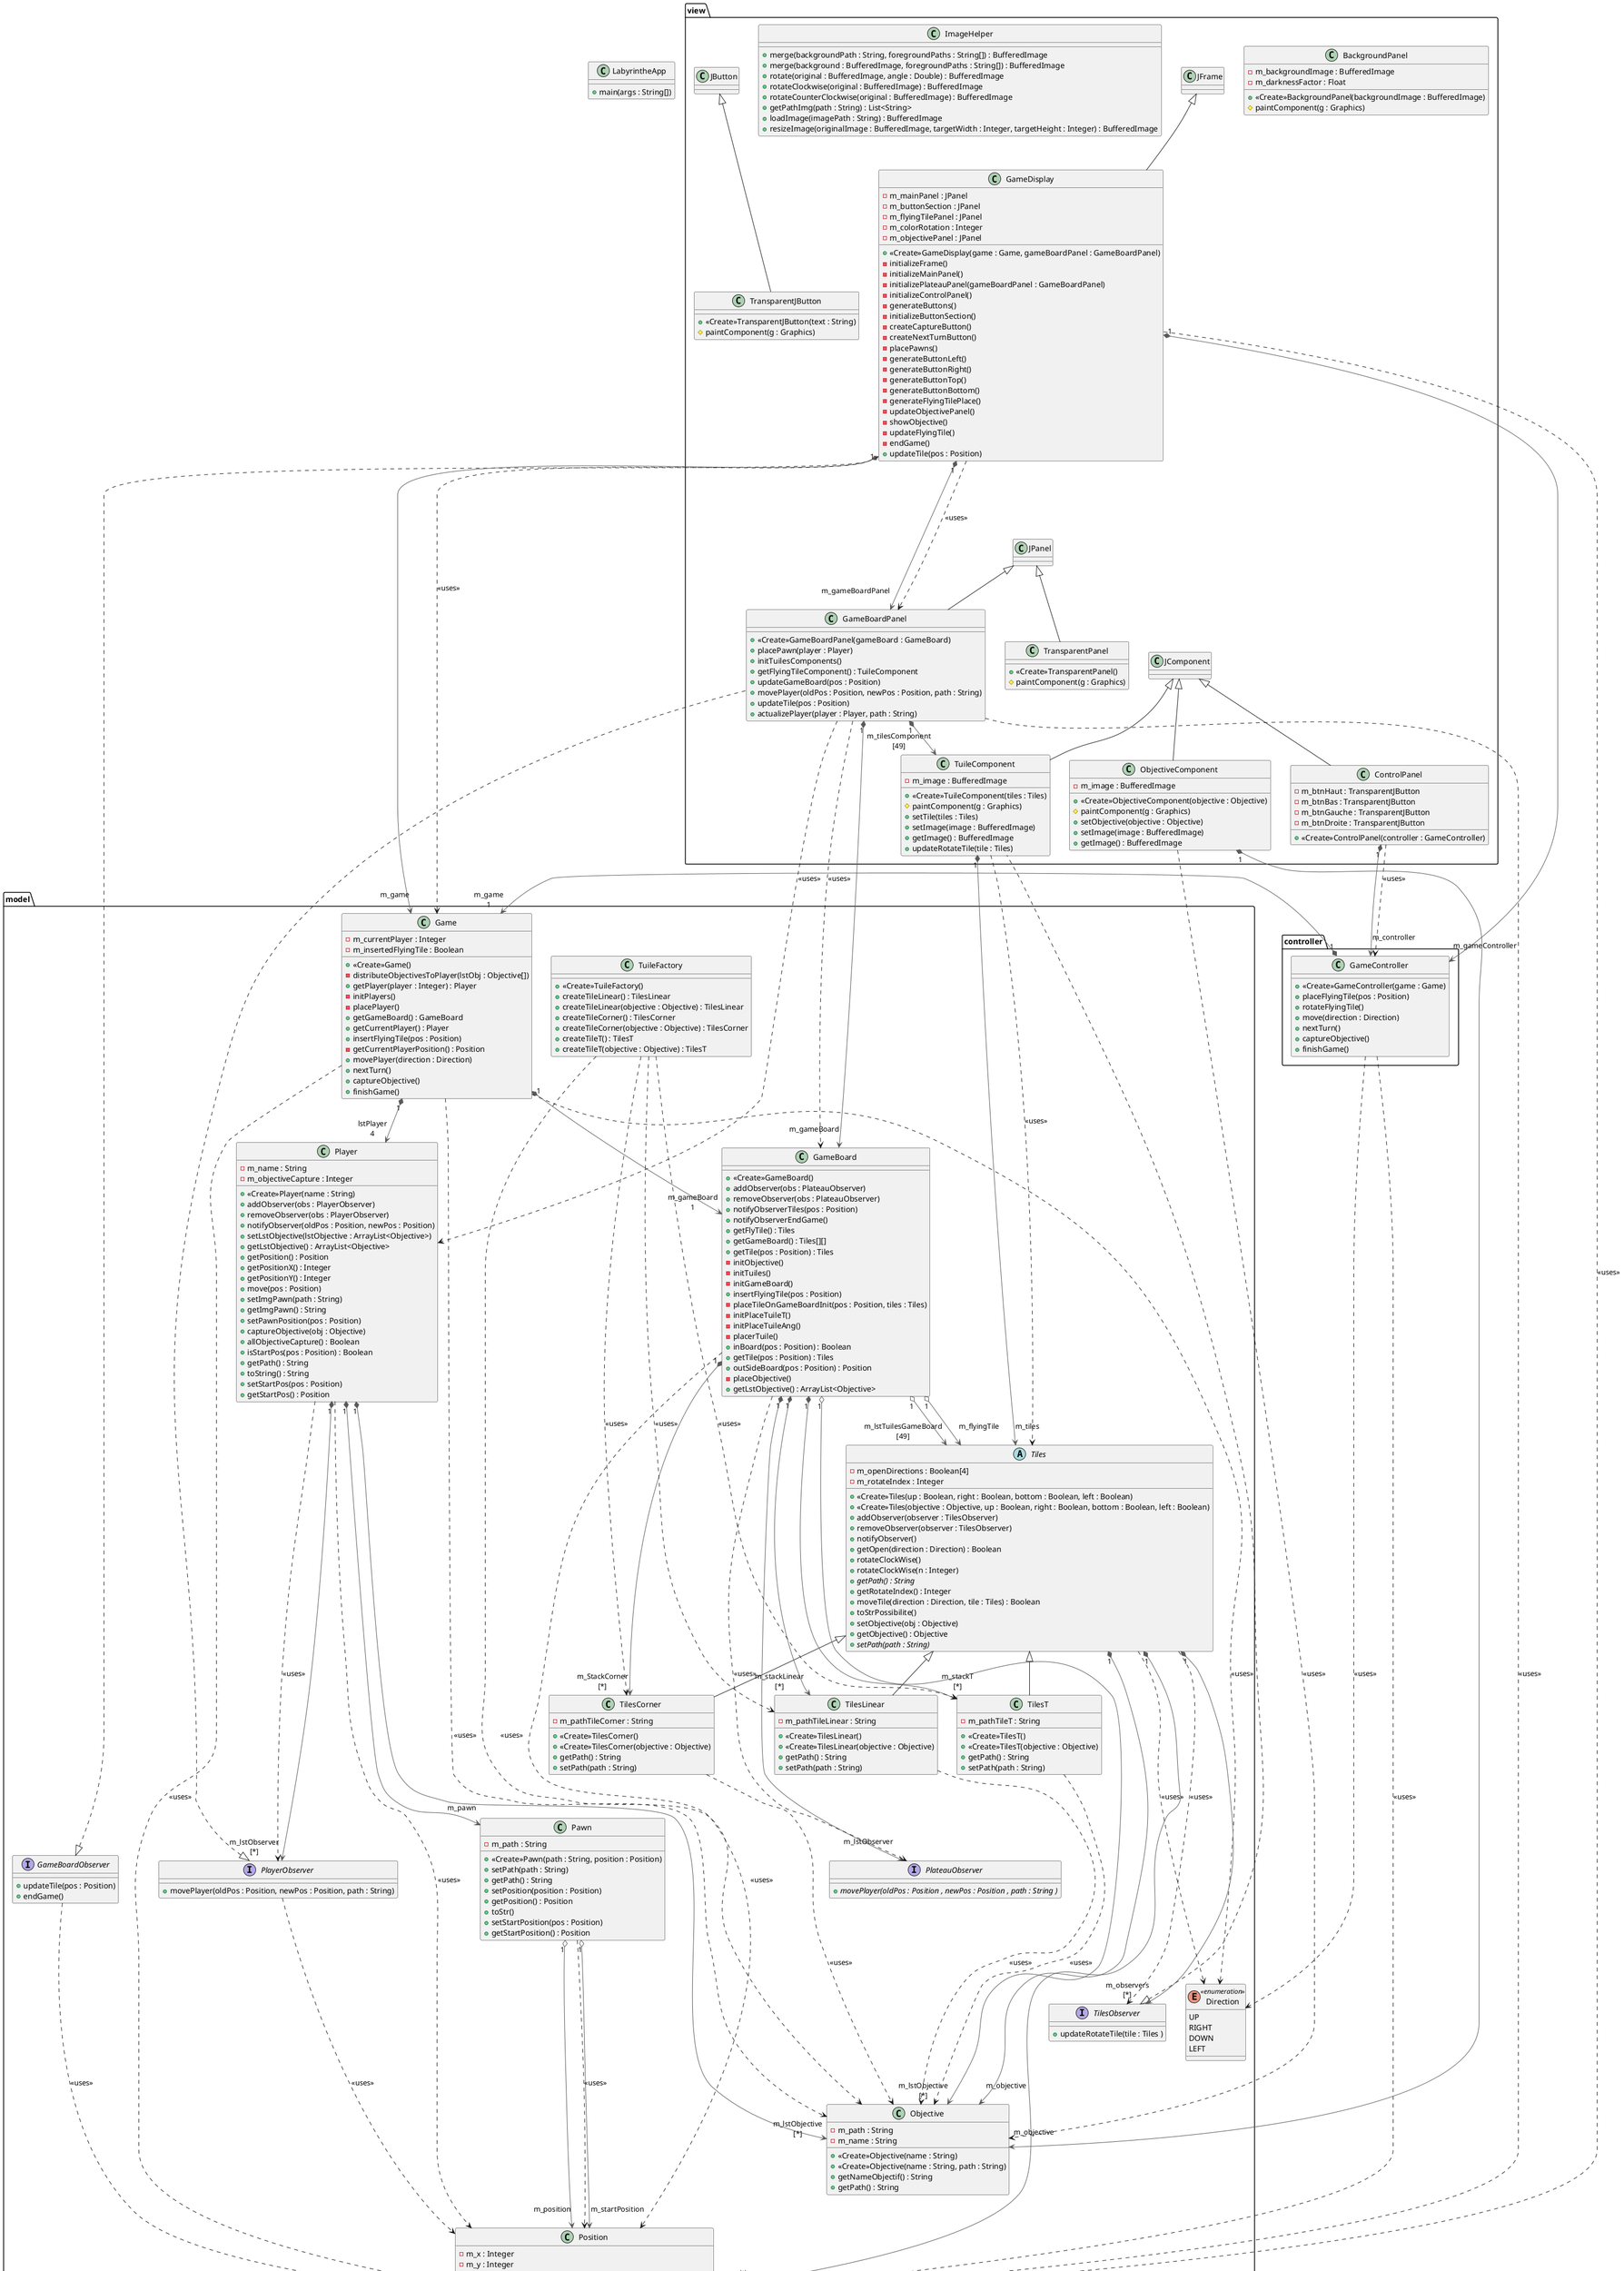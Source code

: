 @startuml

package controller{
    class GameController{
        +<<Create>>GameController(game : Game)
        + placeFlyingTile(pos : Position)
        + rotateFlyingTile()
        + move(direction : Direction)
        + nextTurn()
        + captureObjective()
        + finishGame()
    }
}

package model{

    enum Direction << enumeration >> {
        UP
        RIGHT
        DOWN
        LEFT
    }

    interface PlateauObserver{
        + {abstract}movePlayer(oldPos : Position , newPos : Position , path : String )

    }


    class Game{
        - m_currentPlayer : Integer
        - m_insertedFlyingTile : Boolean

        +<<Create>>Game()
        - distributeObjectivesToPlayer(lstObj : Objective[])
        + getPlayer(player : Integer) : Player
        - initPlayers()
        - placePlayer()
        + getGameBoard() : GameBoard
        + getCurrentPlayer() : Player
        + insertFlyingTile(pos : Position)
        - getCurrentPlayerPosition() : Position
        + movePlayer(direction : Direction)
        + nextTurn()
        + captureObjective()
        + finishGame()
    }

    class GameBoard{
        +<<Create>>GameBoard()
        + addObserver(obs : PlateauObserver)
        + removeObserver(obs : PlateauObserver)
        + notifyObserverTiles(pos : Position)
        + notifyObserverEndGame()
        + getFlyTile() : Tiles
        + getGameBoard() : Tiles[][]
        + getTile(pos : Position) : Tiles
        - initObjective()
        - initTuiles()
        - initGameBoard()
        + insertFlyingTile(pos : Position)
        - placeTileOnGameBoardInit(pos : Position, tiles : Tiles)
        - initPlaceTuileT()
        - initPlaceTuileAng()
        - placerTuile()
        + inBoard(pos : Position) : Boolean
        + getTile(pos : Position) : Tiles
        + outSideBoard(pos : Position) : Position
        - placeObjective()
        + getLstObjective() : ArrayList<Objective>
    }

    class Objective{
        - m_path : String
        - m_name : String

        +<<Create>>Objective(name : String)
        +<<Create>>Objective(name : String, path : String)
        + getNameObjectif() : String
        + getPath() : String
    }

    class Pawn{
        - m_path : String


        +<<Create>>Pawn(path : String, position : Position)
        + setPath(path : String)
        + getPath() : String
        + setPosition(position : Position)
        + getPosition() : Position
        + toStr()
        + setStartPosition(pos : Position)
        + getStartPosition() : Position
    }

    interface GameBoardObserver{
        + updateTile(pos : Position)
        + endGame()
    }

    class Player{
        - m_name : String
        - m_objectiveCapture : Integer

        +<<Create>>Player(name : String)
        + addObserver(obs : PlayerObserver)
        + removeObserver(obs : PlayerObserver)
        + notifyObserver(oldPos : Position, newPos : Position)
        + setLstObjective(lstObjective : ArrayList<Objective>)
        + getLstObjective() : ArrayList<Objective>
        + getPosition() : Position
        + getPositionX() : Integer
        + getPositionY() : Integer
        + move(pos : Position)
        + setImgPawn(path : String)
        + getImgPawn() : String
        + setPawnPosition(pos : Position)
        + captureObjective(obj : Objective)
        + allObjectiveCapture() : Boolean
        + isStartPos(pos : Position) : Boolean
        + getPath() : String
        + toString() : String
        + setStartPos(pos : Position)
        + getStartPos() : Position
    }

    interface PlayerObserver{
        + movePlayer(oldPos : Position, newPos : Position, path : String)
    }

    interface TilesObserver{
        +    updateRotateTile(tile : Tiles )

    }

    class Position{
        - m_x : Integer
        - m_y : Integer

        +<<Create>>Position(x : Integer, y : Integer)
        + setPositionX(x : Integer)
        + setPositionY(y : Integer)
        + getPositionX() : Integer
        + getPositionY() : Integer
        + moveRight() : Position
        + moveLeft() : Position
        + moveUp() : Position
        + moveDown() : Position
        + generateRandomPosition(maxX : Integer, maxY : Integer) : Position
    }

    abstract Tiles{
        - m_openDirections : Boolean[4]
        - m_rotateIndex : Integer

        +<<Create>>Tiles(up : Boolean, right : Boolean, bottom : Boolean, left : Boolean)
        +<<Create>>Tiles(objective : Objective, up : Boolean, right : Boolean, bottom : Boolean, left : Boolean)
        + addObserver(observer : TilesObserver)
        + removeObserver(observer : TilesObserver)
        + notifyObserver()
        + getOpen(direction : Direction) : Boolean
        + rotateClockWise()
        + rotateClockWise(n : Integer)
        + {abstract}getPath() : String
        + getRotateIndex() : Integer
        + moveTile(direction : Direction, tile : Tiles) : Boolean
        + toStrPossibilite()
        + setObjective(obj : Objective)
        + getObjective() : Objective
        + {abstract}setPath(path : String)
    }

    class TilesCorner extends Tiles{
        - m_pathTileCorner : String

        +<<Create>>TilesCorner()
        +<<Create>>TilesCorner(objective : Objective)
        + getPath() : String
        + setPath(path : String)
    }

    class TilesLinear extends Tiles{
        - m_pathTileLinear : String

        +<<Create>>TilesLinear()
        +<<Create>>TilesLinear(objective : Objective)
        + getPath() : String
        + setPath(path : String)
    }

    class TilesT extends Tiles{
        - m_pathTileT : String

        +<<Create>>TilesT()
        +<<Create>>TilesT(objective : Objective)
        + getPath() : String
        + setPath(path : String)
    }

    class TuileFactory{
        +<<Create>>TuileFactory()
        + createTileLinear() : TilesLinear
        + createTileLinear(objective : Objective) : TilesLinear
        + createTileCorner() : TilesCorner
        + createTileCorner(objective : Objective) : TilesCorner
        + createTileT() : TilesT
        + createTileT(objective : Objective) : TilesT
    }

}

package view{
    class BackgroundPanel{
        - m_backgroundImage : BufferedImage
        - m_darknessFactor : Float

        +<<Create>>BackgroundPanel(backgroundImage : BufferedImage)
        #paintComponent(g : Graphics)
    }

    class ControlPanel extends JComponent{
        - m_btnHaut : TransparentJButton
        - m_btnBas : TransparentJButton
        - m_btnGauche : TransparentJButton
        - m_btnDroite : TransparentJButton

        +<<Create>>ControlPanel(controller : GameController)
    }

    class GameBoardPanel extends JPanel implements model.PlayerObserver{

        +<<Create>>GameBoardPanel(gameBoard : GameBoard)
        + placePawn(player : Player)
        + initTuilesComponents()
        + getFlyingTileComponent() : TuileComponent
        + updateGameBoard(pos : Position)
        + movePlayer(oldPos : Position, newPos : Position, path : String)
        + updateTile(pos : Position)
        + actualizePlayer(player : Player, path : String)
    }

    class GameDisplay extends JFrame implements model.GameBoardObserver{
        - m_mainPanel : JPanel
        - m_buttonSection : JPanel
        - m_flyingTilePanel : JPanel
        - m_colorRotation : Integer
        - m_objectivePanel : JPanel

        +<<Create>>GameDisplay(game : Game, gameBoardPanel : GameBoardPanel)
        - initializeFrame()
        - initializeMainPanel()
        - initializePlateauPanel(gameBoardPanel : GameBoardPanel)
        - initializeControlPanel()
        - generateButtons()
        - initializeButtonSection()
        - createCaptureButton()
        - createNextTurnButton()
        - placePawns()
        - generateButtonLeft()
        - generateButtonRight()
        - generateButtonTop()
        - generateButtonBottom()
        - generateFlyingTilePlace()
        - updateObjectivePanel()
        - showObjective()
        - updateFlyingTile()
        - endGame()
        + updateTile(pos : Position)
    }

    class ImageHelper{
        + merge(backgroundPath : String, foregroundPaths : String[]) : BufferedImage
        + merge(background : BufferedImage, foregroundPaths : String[]) : BufferedImage
        + rotate(original : BufferedImage, angle : Double) : BufferedImage
        + rotateClockwise(original : BufferedImage) : BufferedImage
        + rotateCounterClockwise(original : BufferedImage) : BufferedImage
        + getPathImg(path : String) : List<String>
        + loadImage(imagePath : String) : BufferedImage
        + resizeImage(originalImage : BufferedImage, targetWidth : Integer, targetHeight : Integer) : BufferedImage
    }

    class ObjectiveComponent extends JComponent{
        - m_image : BufferedImage

        +<<Create>>ObjectiveComponent(objective : Objective)
        #paintComponent(g : Graphics)
        + setObjective(objective : Objective)
        + setImage(image : BufferedImage)
        + getImage() : BufferedImage
    }

    class TransparentJButton extends JButton{
        +<<Create>>TransparentJButton(text : String)
        #paintComponent(g : Graphics)
    }

    class TransparentPanel extends JPanel{
        +<<Create>>TransparentPanel()
        #paintComponent(g : Graphics)
    }

    class TuileComponent extends JComponent implements model.TilesObserver{
        - m_image : BufferedImage

        +<<Create>>TuileComponent(tiles : Tiles)
        #paintComponent(g : Graphics)
        + setTile(tiles : Tiles)
        + setImage(image : BufferedImage)
        + getImage() : BufferedImage
        + updateRotateTile(tile : Tiles)
    }

}

class LabyrintheApp{
    + main(args : String[])
}


controller.GameController           "1" *-[#595959,plain]-> "m_game\n1" Game
controller.GameController --[dashed]--> model.Position : <<uses>>
controller.GameController --[dashed]--> model.Direction : <<uses>>

model.Game  "1" *-[#595959,plain]-> "lstPlayer\n4" model.Player
model.Game  "1" *-[#595959,plain]-> "m_gameBoard\n1" model.GameBoard
model.Game --[dashed]--> model.Objective : <<uses>>
model.Game --[dashed]--> model.Position : <<uses>>
model.Game --[dashed]--> model.Direction : <<uses>>

model.GameBoard  "1" o-[#595959,plain]-> "m_lstTuilesGameBoard\n[49]" model.Tiles
model.GameBoard  "1" *-[#595959,plain]-> "m_StackCorner\n[*]" model.TilesCorner
model.GameBoard  "1" *-[#595959,plain]-> "m_stackT\n[*]" model.TilesT
model.GameBoard  "1" *-[#595959,plain]-> "m_stackLinear\n[*]" model.TilesLinear
model.GameBoard  "1" o-[#595959,plain]-> "m_lstObjective\n[*]" model.Objective
model.GameBoard  "1" o-[#595959,plain]-> "m_flyingTile\n" model.Tiles
model.GameBoard  "1" *-[#595959,plain]-> "m_lstObserver\n" model.PlateauObserver
model.GameBoard --[dashed]--> model.PlateauObserver : <<uses>>
model.GameBoard --[dashed]--> model.Position : <<uses>>


model.Pawn  "1" o-[#595959,plain]-> "m_position\n" model.Position
model.Pawn  "1" o-[#595959,plain]-> "m_startPosition\n" model.Position
model.Pawn --[dashed]--> model.Position : <<uses>>

model.GameBoardObserver --[dashed]--> model.Position : <<uses>>

model.Player  "1" *-[#595959,plain]-> "m_pawn\n" model.Pawn
model.Player  "1" *-[#595959,plain]-> "m_lstObserver\n[*]" model.PlayerObserver
model.Player  "1" *-[#595959,plain]-> "m_lstObjective\n[*]" model.Objective

model.Player --[dashed]--> model.Position : <<uses>>
model.Player --[dashed]--> model.PlayerObserver : <<uses>>

model.PlayerObserver --[dashed]--> model.Position : <<uses>>

model.Tiles  "1" *-[#595959,plain]-> "m_position\n" model.Position
model.Tiles  "1" *-[#595959,plain]-> "m_objective\n" model.Objective
model.Tiles  "1" *-[#595959,plain]-> "m_observers\n[*]" model.TilesObserver

model.Tiles --[dashed]--> model.TilesObserver : <<uses>>
model.Tiles --[dashed]--> model.Direction : <<uses>>

model.TilesCorner --[dashed]--> model.Objective : <<uses>>
model.TilesLinear --[dashed]--> model.Objective : <<uses>>
model.TilesT --[dashed]--> model.Objective : <<uses>>

model.TuileFactory --[dashed]--> model.TilesT : <<uses>>
model.TuileFactory --[dashed]--> model.TilesCorner : <<uses>>
model.TuileFactory --[dashed]--> model.TilesLinear : <<uses>>
model.TuileFactory --[dashed]--> model.Objective : <<uses>>

view.ControlPanel  "1" *-[#595959,plain]-> "m_controller \n" controller.GameController
view.ControlPanel --[dashed]--> controller.GameController : <<uses>>

view.GameBoardPanel  "1" *-[#595959,plain]-> "m_gameBoard\n" model.GameBoard
view.GameBoardPanel  "1" *-[#595959,plain]-> "m_tilesComponent\n[49]" view.TuileComponent
view.GameBoardPanel --[dashed]--> model.Player : <<uses>>
view.GameBoardPanel --[dashed]--> model.GameBoard : <<uses>>
view.GameBoardPanel --[dashed]--> model.Position : <<uses>>

view.GameDisplay  "1" *-[#595959,plain]-> "m_gameBoardPanel\n" view.GameBoardPanel
view.GameDisplay  "1" *-[#595959,plain]-> "m_game\n" model.Game
view.GameDisplay  "1" *-[#595959,plain]-> "m_gameController\n" controller.GameController

view.GameDisplay --[dashed]--> model.Game : <<uses>>
view.GameDisplay --[dashed]--> view.GameBoardPanel : <<uses>>
view.GameDisplay --[dashed]--> model.Position : <<uses>>

view.ObjectiveComponent  "1" *-[#595959,plain]-> "m_objective\n" model.Objective
view.ObjectiveComponent --[dashed]--> model.Objective : <<uses>>

view.TuileComponent  "1" *-[#595959,plain]-> "m_tiles\n" model.Tiles
view.TuileComponent --[dashed]--> model.Tiles : <<uses>>



@enduml